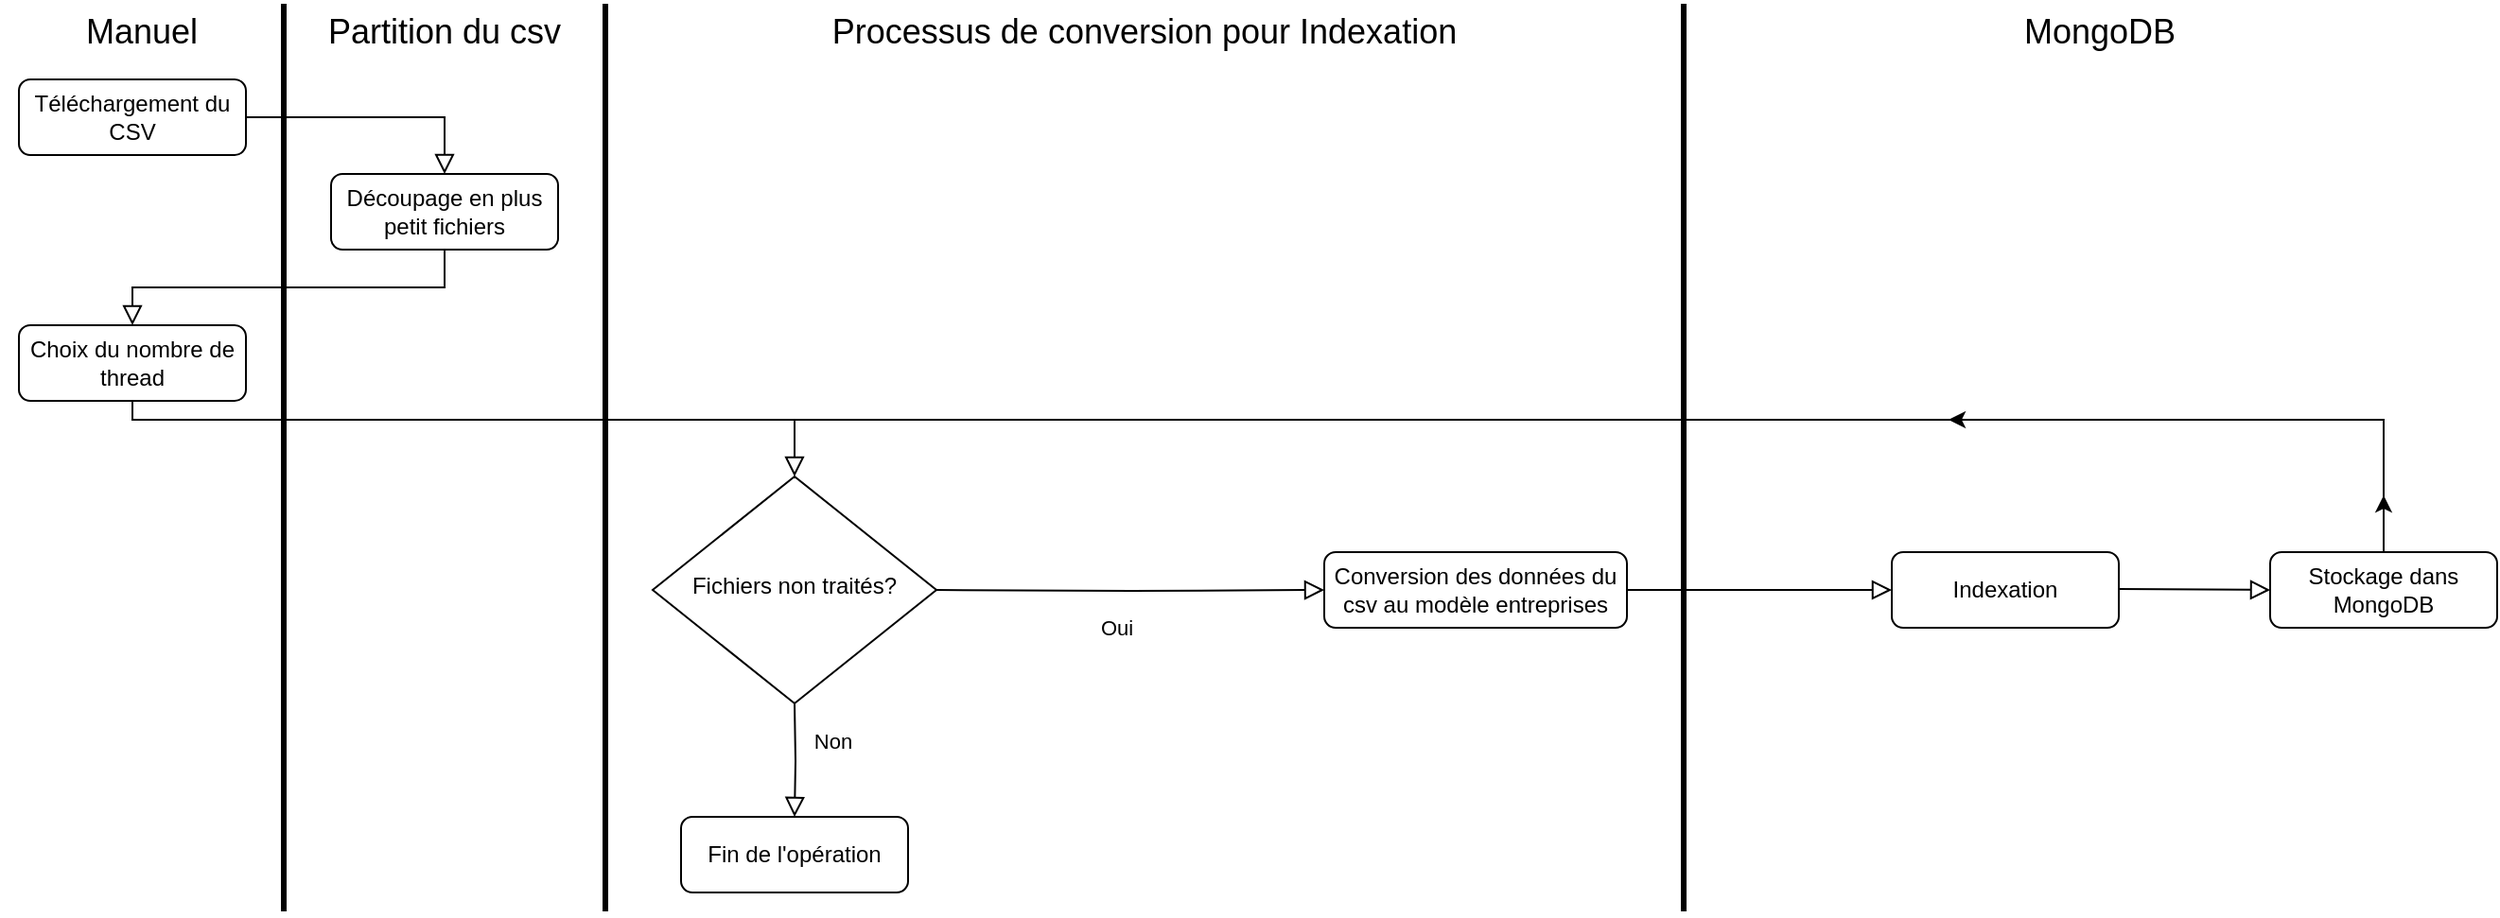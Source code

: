<mxfile version="24.3.0" type="device">
  <diagram id="C5RBs43oDa-KdzZeNtuy" name="Page-1">
    <mxGraphModel dx="1877" dy="596" grid="1" gridSize="10" guides="1" tooltips="1" connect="1" arrows="1" fold="1" page="1" pageScale="1" pageWidth="827" pageHeight="1169" math="0" shadow="0">
      <root>
        <mxCell id="WIyWlLk6GJQsqaUBKTNV-0" />
        <mxCell id="WIyWlLk6GJQsqaUBKTNV-1" parent="WIyWlLk6GJQsqaUBKTNV-0" />
        <mxCell id="WIyWlLk6GJQsqaUBKTNV-3" value="Téléchargement du CSV" style="rounded=1;whiteSpace=wrap;html=1;fontSize=12;glass=0;strokeWidth=1;shadow=0;" parent="WIyWlLk6GJQsqaUBKTNV-1" vertex="1">
          <mxGeometry x="-190" y="80" width="120" height="40" as="geometry" />
        </mxCell>
        <mxCell id="WIyWlLk6GJQsqaUBKTNV-8" value="Non" style="rounded=0;html=1;jettySize=auto;orthogonalLoop=1;fontSize=11;endArrow=block;endFill=0;endSize=8;strokeWidth=1;shadow=0;labelBackgroundColor=none;edgeStyle=orthogonalEdgeStyle;" parent="WIyWlLk6GJQsqaUBKTNV-1" target="WIyWlLk6GJQsqaUBKTNV-11" edge="1">
          <mxGeometry x="-0.328" y="20" relative="1" as="geometry">
            <mxPoint as="offset" />
            <mxPoint x="220" y="410" as="sourcePoint" />
          </mxGeometry>
        </mxCell>
        <mxCell id="WIyWlLk6GJQsqaUBKTNV-9" value="Oui" style="edgeStyle=orthogonalEdgeStyle;rounded=0;html=1;jettySize=auto;orthogonalLoop=1;fontSize=11;endArrow=block;endFill=0;endSize=8;strokeWidth=1;shadow=0;labelBackgroundColor=none;entryX=0;entryY=0.5;entryDx=0;entryDy=0;" parent="WIyWlLk6GJQsqaUBKTNV-1" edge="1" target="zjP7l_nHNAKAEbkVRO6p-3">
          <mxGeometry x="-0.074" y="-20" relative="1" as="geometry">
            <mxPoint as="offset" />
            <mxPoint x="295" y="350" as="sourcePoint" />
            <mxPoint x="390" y="350" as="targetPoint" />
          </mxGeometry>
        </mxCell>
        <mxCell id="WIyWlLk6GJQsqaUBKTNV-11" value="Fin de l&#39;opération" style="rounded=1;whiteSpace=wrap;html=1;fontSize=12;glass=0;strokeWidth=1;shadow=0;" parent="WIyWlLk6GJQsqaUBKTNV-1" vertex="1">
          <mxGeometry x="160" y="470" width="120" height="40" as="geometry" />
        </mxCell>
        <mxCell id="lQPdjgrmUwsb9vkMN50c-2" value="" style="rounded=0;html=1;jettySize=auto;orthogonalLoop=1;fontSize=11;endArrow=block;endFill=0;endSize=8;strokeWidth=1;shadow=0;labelBackgroundColor=none;edgeStyle=orthogonalEdgeStyle;entryX=0.5;entryY=0;entryDx=0;entryDy=0;exitX=0.5;exitY=1;exitDx=0;exitDy=0;" parent="WIyWlLk6GJQsqaUBKTNV-1" source="zjP7l_nHNAKAEbkVRO6p-5" edge="1">
          <mxGeometry relative="1" as="geometry">
            <mxPoint x="230" y="130" as="sourcePoint" />
            <mxPoint x="220" y="290" as="targetPoint" />
            <Array as="points">
              <mxPoint x="-130" y="260" />
              <mxPoint x="220" y="260" />
            </Array>
          </mxGeometry>
        </mxCell>
        <mxCell id="lQPdjgrmUwsb9vkMN50c-4" value="Fichiers non traités?" style="rhombus;whiteSpace=wrap;html=1;shadow=0;fontFamily=Helvetica;fontSize=12;align=center;strokeWidth=1;spacing=6;spacingTop=-4;" parent="WIyWlLk6GJQsqaUBKTNV-1" vertex="1">
          <mxGeometry x="145" y="290" width="150" height="120" as="geometry" />
        </mxCell>
        <mxCell id="lQPdjgrmUwsb9vkMN50c-6" value="Indexation" style="rounded=1;whiteSpace=wrap;html=1;fontSize=12;glass=0;strokeWidth=1;shadow=0;" parent="WIyWlLk6GJQsqaUBKTNV-1" vertex="1">
          <mxGeometry x="800" y="330" width="120" height="40" as="geometry" />
        </mxCell>
        <mxCell id="lQPdjgrmUwsb9vkMN50c-9" value="" style="edgeStyle=orthogonalEdgeStyle;rounded=0;html=1;jettySize=auto;orthogonalLoop=1;fontSize=11;endArrow=block;endFill=0;endSize=8;strokeWidth=1;shadow=0;labelBackgroundColor=none;exitX=1;exitY=0.5;exitDx=0;exitDy=0;entryX=0;entryY=0.5;entryDx=0;entryDy=0;" parent="WIyWlLk6GJQsqaUBKTNV-1" source="zjP7l_nHNAKAEbkVRO6p-3" target="lQPdjgrmUwsb9vkMN50c-6" edge="1">
          <mxGeometry y="10" relative="1" as="geometry">
            <mxPoint as="offset" />
            <mxPoint x="710" y="350" as="sourcePoint" />
            <mxPoint x="805" y="420" as="targetPoint" />
          </mxGeometry>
        </mxCell>
        <mxCell id="lQPdjgrmUwsb9vkMN50c-13" value="Stockage dans MongoDB" style="rounded=1;whiteSpace=wrap;html=1;fontSize=12;glass=0;strokeWidth=1;shadow=0;" parent="WIyWlLk6GJQsqaUBKTNV-1" vertex="1">
          <mxGeometry x="1000" y="330" width="120" height="40" as="geometry" />
        </mxCell>
        <mxCell id="lQPdjgrmUwsb9vkMN50c-18" value="" style="edgeStyle=orthogonalEdgeStyle;rounded=0;html=1;jettySize=auto;orthogonalLoop=1;fontSize=11;endArrow=block;endFill=0;endSize=8;strokeWidth=1;shadow=0;labelBackgroundColor=none;exitX=1;exitY=0.5;exitDx=0;exitDy=0;entryX=0;entryY=0.5;entryDx=0;entryDy=0;" parent="WIyWlLk6GJQsqaUBKTNV-1" target="lQPdjgrmUwsb9vkMN50c-13" edge="1">
          <mxGeometry y="10" relative="1" as="geometry">
            <mxPoint as="offset" />
            <mxPoint x="920" y="349.5" as="sourcePoint" />
            <mxPoint x="970" y="349.5" as="targetPoint" />
          </mxGeometry>
        </mxCell>
        <mxCell id="lQPdjgrmUwsb9vkMN50c-22" value="" style="endArrow=none;html=1;rounded=0;exitX=0.5;exitY=0;exitDx=0;exitDy=0;" parent="WIyWlLk6GJQsqaUBKTNV-1" source="lQPdjgrmUwsb9vkMN50c-13" edge="1">
          <mxGeometry width="50" height="50" relative="1" as="geometry">
            <mxPoint x="850" y="270" as="sourcePoint" />
            <mxPoint x="220" y="260" as="targetPoint" />
            <Array as="points">
              <mxPoint x="1060" y="260" />
              <mxPoint x="890" y="260" />
            </Array>
          </mxGeometry>
        </mxCell>
        <mxCell id="lQPdjgrmUwsb9vkMN50c-23" value="" style="endArrow=classic;html=1;rounded=0;" parent="WIyWlLk6GJQsqaUBKTNV-1" edge="1">
          <mxGeometry width="50" height="50" relative="1" as="geometry">
            <mxPoint x="950" y="260" as="sourcePoint" />
            <mxPoint x="830" y="260" as="targetPoint" />
          </mxGeometry>
        </mxCell>
        <mxCell id="lQPdjgrmUwsb9vkMN50c-24" value="" style="endArrow=classic;html=1;rounded=0;exitX=0.5;exitY=0;exitDx=0;exitDy=0;" parent="WIyWlLk6GJQsqaUBKTNV-1" source="lQPdjgrmUwsb9vkMN50c-13" edge="1">
          <mxGeometry width="50" height="50" relative="1" as="geometry">
            <mxPoint x="660" y="310" as="sourcePoint" />
            <mxPoint x="1060" y="300" as="targetPoint" />
          </mxGeometry>
        </mxCell>
        <mxCell id="lQPdjgrmUwsb9vkMN50c-28" value="" style="endArrow=none;html=1;rounded=0;strokeWidth=3;" parent="WIyWlLk6GJQsqaUBKTNV-1" edge="1">
          <mxGeometry width="50" height="50" relative="1" as="geometry">
            <mxPoint x="690" y="520" as="sourcePoint" />
            <mxPoint x="690" y="40" as="targetPoint" />
          </mxGeometry>
        </mxCell>
        <mxCell id="lQPdjgrmUwsb9vkMN50c-31" value="" style="endArrow=none;html=1;rounded=0;strokeWidth=3;" parent="WIyWlLk6GJQsqaUBKTNV-1" edge="1">
          <mxGeometry width="50" height="50" relative="1" as="geometry">
            <mxPoint x="120" y="40" as="sourcePoint" />
            <mxPoint x="120" y="520" as="targetPoint" />
          </mxGeometry>
        </mxCell>
        <mxCell id="lQPdjgrmUwsb9vkMN50c-32" value="&lt;font style=&quot;font-size: 18px;&quot;&gt;Manuel&lt;/font&gt;" style="text;html=1;align=center;verticalAlign=middle;whiteSpace=wrap;rounded=0;" parent="WIyWlLk6GJQsqaUBKTNV-1" vertex="1">
          <mxGeometry x="-200" y="40" width="150" height="30" as="geometry" />
        </mxCell>
        <mxCell id="lQPdjgrmUwsb9vkMN50c-33" value="&lt;font style=&quot;font-size: 18px;&quot;&gt;MongoDB&lt;/font&gt;" style="text;html=1;align=center;verticalAlign=middle;whiteSpace=wrap;rounded=0;" parent="WIyWlLk6GJQsqaUBKTNV-1" vertex="1">
          <mxGeometry x="700" y="40" width="420" height="30" as="geometry" />
        </mxCell>
        <mxCell id="lQPdjgrmUwsb9vkMN50c-34" value="&lt;span style=&quot;font-size: 18px;&quot;&gt;Processus de conversion pour Indexation&lt;/span&gt;" style="text;html=1;align=center;verticalAlign=middle;whiteSpace=wrap;rounded=0;" parent="WIyWlLk6GJQsqaUBKTNV-1" vertex="1">
          <mxGeometry x="120" y="40" width="570" height="30" as="geometry" />
        </mxCell>
        <mxCell id="zjP7l_nHNAKAEbkVRO6p-0" value="" style="endArrow=none;html=1;rounded=0;strokeWidth=3;" edge="1" parent="WIyWlLk6GJQsqaUBKTNV-1">
          <mxGeometry width="50" height="50" relative="1" as="geometry">
            <mxPoint x="-50" y="40" as="sourcePoint" />
            <mxPoint x="-50" y="520" as="targetPoint" />
          </mxGeometry>
        </mxCell>
        <mxCell id="zjP7l_nHNAKAEbkVRO6p-3" value="Conversion des données du csv au modèle entreprises" style="rounded=1;whiteSpace=wrap;html=1;" vertex="1" parent="WIyWlLk6GJQsqaUBKTNV-1">
          <mxGeometry x="500" y="330" width="160" height="40" as="geometry" />
        </mxCell>
        <mxCell id="zjP7l_nHNAKAEbkVRO6p-4" value="&lt;span style=&quot;font-size: 18px;&quot;&gt;Partition du csv&lt;/span&gt;" style="text;html=1;align=center;verticalAlign=middle;whiteSpace=wrap;rounded=0;" vertex="1" parent="WIyWlLk6GJQsqaUBKTNV-1">
          <mxGeometry x="-50" y="40" width="170" height="30" as="geometry" />
        </mxCell>
        <mxCell id="zjP7l_nHNAKAEbkVRO6p-5" value="Choix du nombre de thread" style="rounded=1;whiteSpace=wrap;html=1;" vertex="1" parent="WIyWlLk6GJQsqaUBKTNV-1">
          <mxGeometry x="-190" y="210" width="120" height="40" as="geometry" />
        </mxCell>
        <mxCell id="zjP7l_nHNAKAEbkVRO6p-6" value="" style="rounded=0;html=1;jettySize=auto;orthogonalLoop=1;fontSize=11;endArrow=block;endFill=0;endSize=8;strokeWidth=1;shadow=0;labelBackgroundColor=none;edgeStyle=orthogonalEdgeStyle;" edge="1" parent="WIyWlLk6GJQsqaUBKTNV-1" source="WIyWlLk6GJQsqaUBKTNV-3" target="lQPdjgrmUwsb9vkMN50c-0">
          <mxGeometry relative="1" as="geometry">
            <mxPoint x="40" y="170" as="targetPoint" />
            <mxPoint x="-70" y="100" as="sourcePoint" />
          </mxGeometry>
        </mxCell>
        <mxCell id="lQPdjgrmUwsb9vkMN50c-0" value="Découpage en plus petit fichiers" style="rounded=1;whiteSpace=wrap;html=1;" parent="WIyWlLk6GJQsqaUBKTNV-1" vertex="1">
          <mxGeometry x="-25" y="130" width="120" height="40" as="geometry" />
        </mxCell>
        <mxCell id="zjP7l_nHNAKAEbkVRO6p-7" value="" style="rounded=0;html=1;jettySize=auto;orthogonalLoop=1;fontSize=11;endArrow=block;endFill=0;endSize=8;strokeWidth=1;shadow=0;labelBackgroundColor=none;edgeStyle=orthogonalEdgeStyle;entryX=0.5;entryY=0;entryDx=0;entryDy=0;exitX=0.5;exitY=1;exitDx=0;exitDy=0;" edge="1" parent="WIyWlLk6GJQsqaUBKTNV-1" source="lQPdjgrmUwsb9vkMN50c-0" target="zjP7l_nHNAKAEbkVRO6p-5">
          <mxGeometry relative="1" as="geometry">
            <mxPoint x="45" y="140" as="targetPoint" />
            <mxPoint x="-60" y="110" as="sourcePoint" />
          </mxGeometry>
        </mxCell>
      </root>
    </mxGraphModel>
  </diagram>
</mxfile>
